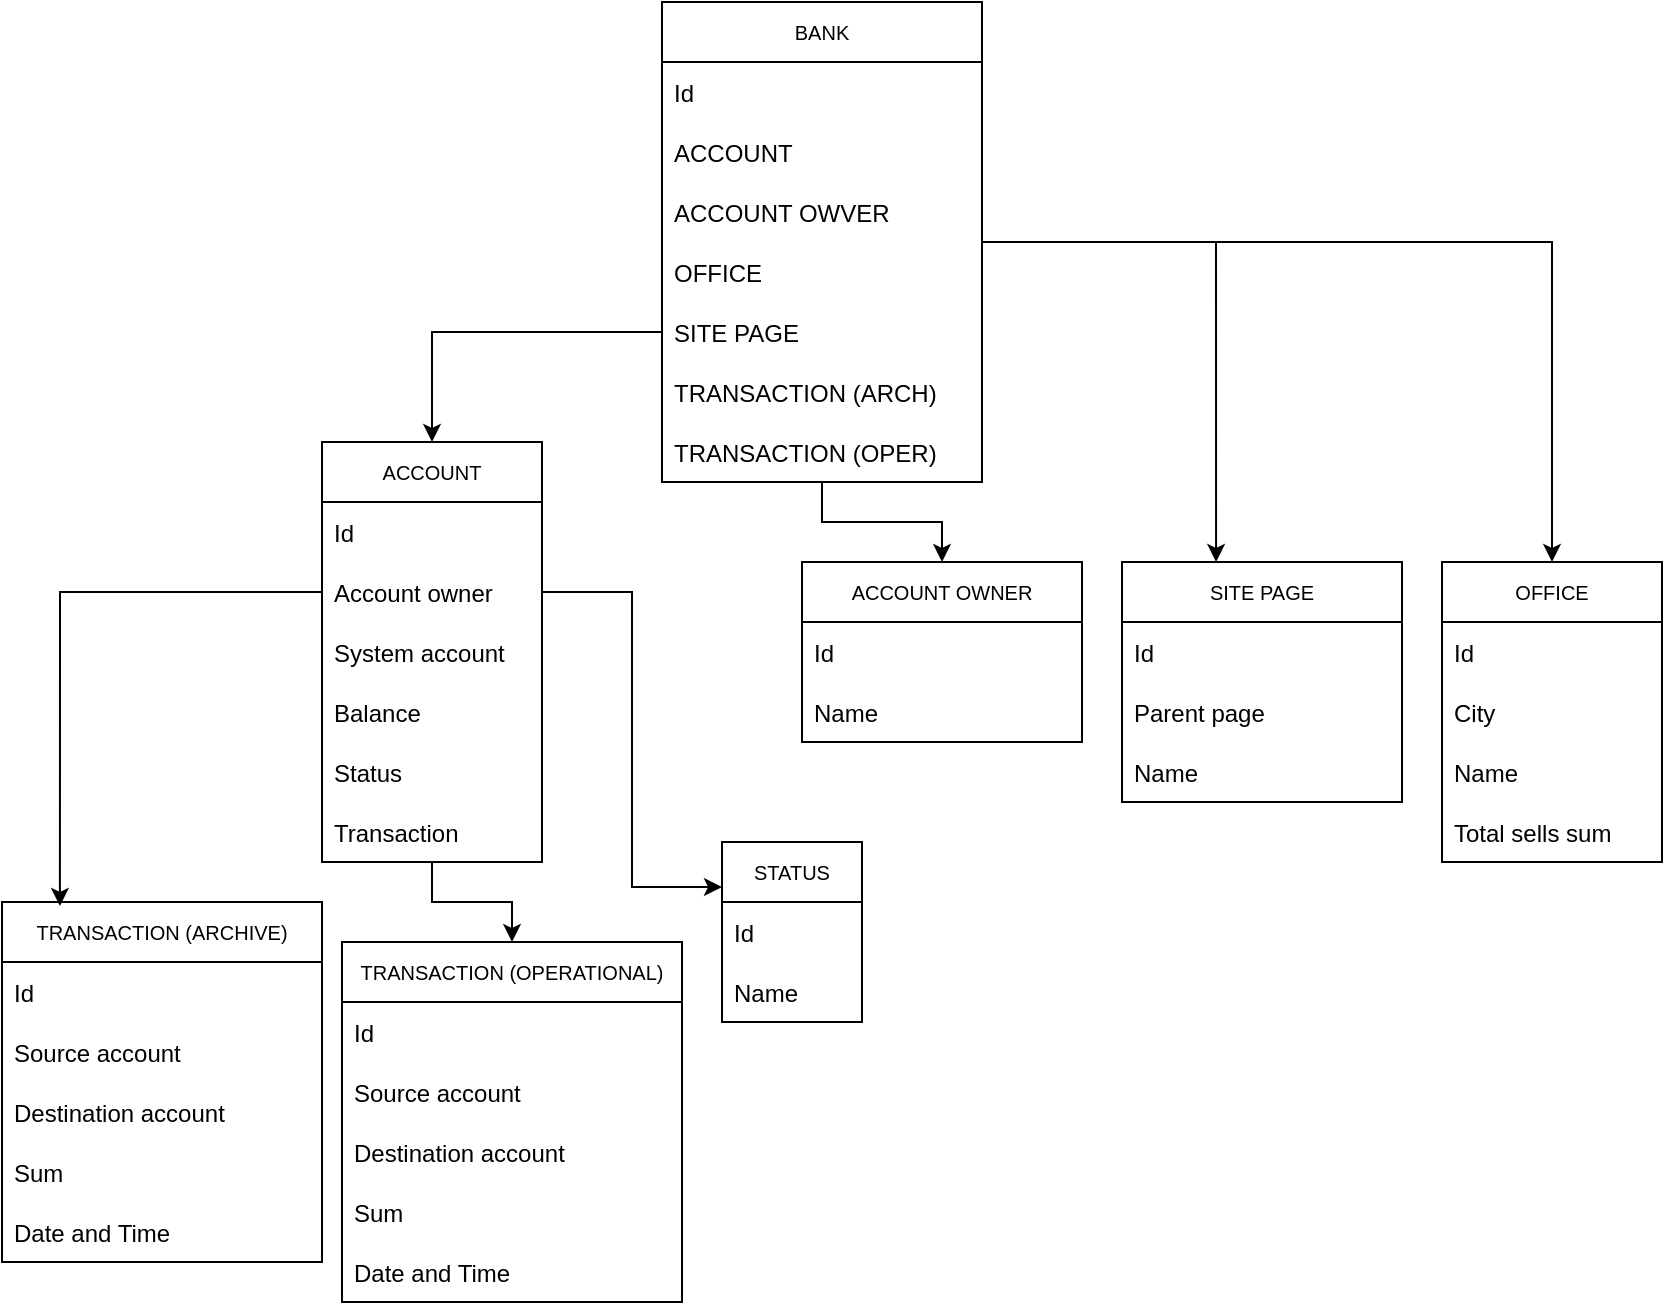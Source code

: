 <mxfile version="20.5.1" type="device"><diagram id="tlpVPUW5JG-gX087O4y2" name="Page-1"><mxGraphModel dx="1422" dy="762" grid="1" gridSize="10" guides="1" tooltips="1" connect="1" arrows="1" fold="1" page="1" pageScale="1" pageWidth="850" pageHeight="1100" math="0" shadow="0"><root><mxCell id="0"/><mxCell id="1" parent="0"/><mxCell id="-OI_DArdQvzyJYAbHNga-68" style="edgeStyle=orthogonalEdgeStyle;rounded=0;orthogonalLoop=1;jettySize=auto;html=1;fontSize=10;" edge="1" parent="1" source="-OI_DArdQvzyJYAbHNga-7" target="-OI_DArdQvzyJYAbHNga-28"><mxGeometry relative="1" as="geometry"/></mxCell><mxCell id="-OI_DArdQvzyJYAbHNga-7" value="ACCOUNT" style="swimlane;fontStyle=0;childLayout=stackLayout;horizontal=1;startSize=30;horizontalStack=0;resizeParent=1;resizeParentMax=0;resizeLast=0;collapsible=1;marginBottom=0;fontSize=10;" vertex="1" parent="1"><mxGeometry x="170" y="260" width="110" height="210" as="geometry"/></mxCell><mxCell id="-OI_DArdQvzyJYAbHNga-8" value="Id" style="text;strokeColor=none;fillColor=none;align=left;verticalAlign=middle;spacingLeft=4;spacingRight=4;overflow=hidden;points=[[0,0.5],[1,0.5]];portConstraint=eastwest;rotatable=0;" vertex="1" parent="-OI_DArdQvzyJYAbHNga-7"><mxGeometry y="30" width="110" height="30" as="geometry"/></mxCell><mxCell id="-OI_DArdQvzyJYAbHNga-9" value="Account owner" style="text;strokeColor=none;fillColor=none;align=left;verticalAlign=middle;spacingLeft=4;spacingRight=4;overflow=hidden;points=[[0,0.5],[1,0.5]];portConstraint=eastwest;rotatable=0;" vertex="1" parent="-OI_DArdQvzyJYAbHNga-7"><mxGeometry y="60" width="110" height="30" as="geometry"/></mxCell><mxCell id="-OI_DArdQvzyJYAbHNga-11" value="System account" style="text;strokeColor=none;fillColor=none;align=left;verticalAlign=middle;spacingLeft=4;spacingRight=4;overflow=hidden;points=[[0,0.5],[1,0.5]];portConstraint=eastwest;rotatable=0;" vertex="1" parent="-OI_DArdQvzyJYAbHNga-7"><mxGeometry y="90" width="110" height="30" as="geometry"/></mxCell><mxCell id="-OI_DArdQvzyJYAbHNga-10" value="Balance" style="text;strokeColor=none;fillColor=none;align=left;verticalAlign=middle;spacingLeft=4;spacingRight=4;overflow=hidden;points=[[0,0.5],[1,0.5]];portConstraint=eastwest;rotatable=0;" vertex="1" parent="-OI_DArdQvzyJYAbHNga-7"><mxGeometry y="120" width="110" height="30" as="geometry"/></mxCell><mxCell id="-OI_DArdQvzyJYAbHNga-69" value="Status" style="text;strokeColor=none;fillColor=none;align=left;verticalAlign=middle;spacingLeft=4;spacingRight=4;overflow=hidden;points=[[0,0.5],[1,0.5]];portConstraint=eastwest;rotatable=0;" vertex="1" parent="-OI_DArdQvzyJYAbHNga-7"><mxGeometry y="150" width="110" height="30" as="geometry"/></mxCell><mxCell id="-OI_DArdQvzyJYAbHNga-70" value="Transaction" style="text;strokeColor=none;fillColor=none;align=left;verticalAlign=middle;spacingLeft=4;spacingRight=4;overflow=hidden;points=[[0,0.5],[1,0.5]];portConstraint=eastwest;rotatable=0;" vertex="1" parent="-OI_DArdQvzyJYAbHNga-7"><mxGeometry y="180" width="110" height="30" as="geometry"/></mxCell><mxCell id="-OI_DArdQvzyJYAbHNga-12" value="STATUS" style="swimlane;fontStyle=0;childLayout=stackLayout;horizontal=1;startSize=30;horizontalStack=0;resizeParent=1;resizeParentMax=0;resizeLast=0;collapsible=1;marginBottom=0;fontSize=10;" vertex="1" parent="1"><mxGeometry x="370" y="460" width="70" height="90" as="geometry"/></mxCell><mxCell id="-OI_DArdQvzyJYAbHNga-13" value="Id" style="text;strokeColor=none;fillColor=none;align=left;verticalAlign=middle;spacingLeft=4;spacingRight=4;overflow=hidden;points=[[0,0.5],[1,0.5]];portConstraint=eastwest;rotatable=0;" vertex="1" parent="-OI_DArdQvzyJYAbHNga-12"><mxGeometry y="30" width="70" height="30" as="geometry"/></mxCell><mxCell id="-OI_DArdQvzyJYAbHNga-14" value="Name" style="text;strokeColor=none;fillColor=none;align=left;verticalAlign=middle;spacingLeft=4;spacingRight=4;overflow=hidden;points=[[0,0.5],[1,0.5]];portConstraint=eastwest;rotatable=0;" vertex="1" parent="-OI_DArdQvzyJYAbHNga-12"><mxGeometry y="60" width="70" height="30" as="geometry"/></mxCell><mxCell id="-OI_DArdQvzyJYAbHNga-17" value="OFFICE" style="swimlane;fontStyle=0;childLayout=stackLayout;horizontal=1;startSize=30;horizontalStack=0;resizeParent=1;resizeParentMax=0;resizeLast=0;collapsible=1;marginBottom=0;fontSize=10;" vertex="1" parent="1"><mxGeometry x="730" y="320" width="110" height="150" as="geometry"/></mxCell><mxCell id="-OI_DArdQvzyJYAbHNga-18" value="Id" style="text;strokeColor=none;fillColor=none;align=left;verticalAlign=middle;spacingLeft=4;spacingRight=4;overflow=hidden;points=[[0,0.5],[1,0.5]];portConstraint=eastwest;rotatable=0;" vertex="1" parent="-OI_DArdQvzyJYAbHNga-17"><mxGeometry y="30" width="110" height="30" as="geometry"/></mxCell><mxCell id="-OI_DArdQvzyJYAbHNga-19" value="City" style="text;strokeColor=none;fillColor=none;align=left;verticalAlign=middle;spacingLeft=4;spacingRight=4;overflow=hidden;points=[[0,0.5],[1,0.5]];portConstraint=eastwest;rotatable=0;" vertex="1" parent="-OI_DArdQvzyJYAbHNga-17"><mxGeometry y="60" width="110" height="30" as="geometry"/></mxCell><mxCell id="-OI_DArdQvzyJYAbHNga-23" value="Name" style="text;strokeColor=none;fillColor=none;align=left;verticalAlign=middle;spacingLeft=4;spacingRight=4;overflow=hidden;points=[[0,0.5],[1,0.5]];portConstraint=eastwest;rotatable=0;" vertex="1" parent="-OI_DArdQvzyJYAbHNga-17"><mxGeometry y="90" width="110" height="30" as="geometry"/></mxCell><mxCell id="-OI_DArdQvzyJYAbHNga-20" value="Total sells sum" style="text;strokeColor=none;fillColor=none;align=left;verticalAlign=middle;spacingLeft=4;spacingRight=4;overflow=hidden;points=[[0,0.5],[1,0.5]];portConstraint=eastwest;rotatable=0;" vertex="1" parent="-OI_DArdQvzyJYAbHNga-17"><mxGeometry y="120" width="110" height="30" as="geometry"/></mxCell><mxCell id="-OI_DArdQvzyJYAbHNga-24" value="SITE PAGE" style="swimlane;fontStyle=0;childLayout=stackLayout;horizontal=1;startSize=30;horizontalStack=0;resizeParent=1;resizeParentMax=0;resizeLast=0;collapsible=1;marginBottom=0;fontSize=10;" vertex="1" parent="1"><mxGeometry x="570" y="320" width="140" height="120" as="geometry"/></mxCell><mxCell id="-OI_DArdQvzyJYAbHNga-25" value="Id    " style="text;strokeColor=none;fillColor=none;align=left;verticalAlign=middle;spacingLeft=4;spacingRight=4;overflow=hidden;points=[[0,0.5],[1,0.5]];portConstraint=eastwest;rotatable=0;" vertex="1" parent="-OI_DArdQvzyJYAbHNga-24"><mxGeometry y="30" width="140" height="30" as="geometry"/></mxCell><mxCell id="-OI_DArdQvzyJYAbHNga-26" value="Parent page" style="text;strokeColor=none;fillColor=none;align=left;verticalAlign=middle;spacingLeft=4;spacingRight=4;overflow=hidden;points=[[0,0.5],[1,0.5]];portConstraint=eastwest;rotatable=0;" vertex="1" parent="-OI_DArdQvzyJYAbHNga-24"><mxGeometry y="60" width="140" height="30" as="geometry"/></mxCell><mxCell id="-OI_DArdQvzyJYAbHNga-27" value="Name" style="text;strokeColor=none;fillColor=none;align=left;verticalAlign=middle;spacingLeft=4;spacingRight=4;overflow=hidden;points=[[0,0.5],[1,0.5]];portConstraint=eastwest;rotatable=0;" vertex="1" parent="-OI_DArdQvzyJYAbHNga-24"><mxGeometry y="90" width="140" height="30" as="geometry"/></mxCell><mxCell id="-OI_DArdQvzyJYAbHNga-28" value="TRANSACTION (OPERATIONAL)" style="swimlane;fontStyle=0;childLayout=stackLayout;horizontal=1;startSize=30;horizontalStack=0;resizeParent=1;resizeParentMax=0;resizeLast=0;collapsible=1;marginBottom=0;fontSize=10;" vertex="1" parent="1"><mxGeometry x="180" y="510" width="170" height="180" as="geometry"><mxRectangle x="60" y="310" width="220" height="30" as="alternateBounds"/></mxGeometry></mxCell><mxCell id="-OI_DArdQvzyJYAbHNga-29" value="Id" style="text;strokeColor=none;fillColor=none;align=left;verticalAlign=middle;spacingLeft=4;spacingRight=4;overflow=hidden;points=[[0,0.5],[1,0.5]];portConstraint=eastwest;rotatable=0;" vertex="1" parent="-OI_DArdQvzyJYAbHNga-28"><mxGeometry y="30" width="170" height="30" as="geometry"/></mxCell><mxCell id="-OI_DArdQvzyJYAbHNga-30" value="Source account" style="text;strokeColor=none;fillColor=none;align=left;verticalAlign=middle;spacingLeft=4;spacingRight=4;overflow=hidden;points=[[0,0.5],[1,0.5]];portConstraint=eastwest;rotatable=0;" vertex="1" parent="-OI_DArdQvzyJYAbHNga-28"><mxGeometry y="60" width="170" height="30" as="geometry"/></mxCell><mxCell id="-OI_DArdQvzyJYAbHNga-32" value="Destination account" style="text;strokeColor=none;fillColor=none;align=left;verticalAlign=middle;spacingLeft=4;spacingRight=4;overflow=hidden;points=[[0,0.5],[1,0.5]];portConstraint=eastwest;rotatable=0;" vertex="1" parent="-OI_DArdQvzyJYAbHNga-28"><mxGeometry y="90" width="170" height="30" as="geometry"/></mxCell><mxCell id="-OI_DArdQvzyJYAbHNga-33" value="Sum" style="text;strokeColor=none;fillColor=none;align=left;verticalAlign=middle;spacingLeft=4;spacingRight=4;overflow=hidden;points=[[0,0.5],[1,0.5]];portConstraint=eastwest;rotatable=0;" vertex="1" parent="-OI_DArdQvzyJYAbHNga-28"><mxGeometry y="120" width="170" height="30" as="geometry"/></mxCell><mxCell id="-OI_DArdQvzyJYAbHNga-31" value="Date and Time" style="text;strokeColor=none;fillColor=none;align=left;verticalAlign=middle;spacingLeft=4;spacingRight=4;overflow=hidden;points=[[0,0.5],[1,0.5]];portConstraint=eastwest;rotatable=0;" vertex="1" parent="-OI_DArdQvzyJYAbHNga-28"><mxGeometry y="150" width="170" height="30" as="geometry"/></mxCell><mxCell id="-OI_DArdQvzyJYAbHNga-34" value="TRANSACTION (ARCHIVE)" style="swimlane;fontStyle=0;childLayout=stackLayout;horizontal=1;startSize=30;horizontalStack=0;resizeParent=1;resizeParentMax=0;resizeLast=0;collapsible=1;marginBottom=0;fontSize=10;" vertex="1" parent="1"><mxGeometry x="10" y="490" width="160" height="180" as="geometry"/></mxCell><mxCell id="-OI_DArdQvzyJYAbHNga-35" value="Id" style="text;strokeColor=none;fillColor=none;align=left;verticalAlign=middle;spacingLeft=4;spacingRight=4;overflow=hidden;points=[[0,0.5],[1,0.5]];portConstraint=eastwest;rotatable=0;" vertex="1" parent="-OI_DArdQvzyJYAbHNga-34"><mxGeometry y="30" width="160" height="30" as="geometry"/></mxCell><mxCell id="-OI_DArdQvzyJYAbHNga-36" value="Source account" style="text;strokeColor=none;fillColor=none;align=left;verticalAlign=middle;spacingLeft=4;spacingRight=4;overflow=hidden;points=[[0,0.5],[1,0.5]];portConstraint=eastwest;rotatable=0;" vertex="1" parent="-OI_DArdQvzyJYAbHNga-34"><mxGeometry y="60" width="160" height="30" as="geometry"/></mxCell><mxCell id="-OI_DArdQvzyJYAbHNga-37" value="Destination account" style="text;strokeColor=none;fillColor=none;align=left;verticalAlign=middle;spacingLeft=4;spacingRight=4;overflow=hidden;points=[[0,0.5],[1,0.5]];portConstraint=eastwest;rotatable=0;" vertex="1" parent="-OI_DArdQvzyJYAbHNga-34"><mxGeometry y="90" width="160" height="30" as="geometry"/></mxCell><mxCell id="-OI_DArdQvzyJYAbHNga-39" value="Sum" style="text;strokeColor=none;fillColor=none;align=left;verticalAlign=middle;spacingLeft=4;spacingRight=4;overflow=hidden;points=[[0,0.5],[1,0.5]];portConstraint=eastwest;rotatable=0;" vertex="1" parent="-OI_DArdQvzyJYAbHNga-34"><mxGeometry y="120" width="160" height="30" as="geometry"/></mxCell><mxCell id="-OI_DArdQvzyJYAbHNga-40" value="Date and Time" style="text;strokeColor=none;fillColor=none;align=left;verticalAlign=middle;spacingLeft=4;spacingRight=4;overflow=hidden;points=[[0,0.5],[1,0.5]];portConstraint=eastwest;rotatable=0;" vertex="1" parent="-OI_DArdQvzyJYAbHNga-34"><mxGeometry y="150" width="160" height="30" as="geometry"/></mxCell><mxCell id="-OI_DArdQvzyJYAbHNga-58" style="edgeStyle=orthogonalEdgeStyle;rounded=0;orthogonalLoop=1;jettySize=auto;html=1;" edge="1" parent="1" source="-OI_DArdQvzyJYAbHNga-41" target="-OI_DArdQvzyJYAbHNga-45"><mxGeometry relative="1" as="geometry"/></mxCell><mxCell id="-OI_DArdQvzyJYAbHNga-59" style="edgeStyle=orthogonalEdgeStyle;rounded=0;orthogonalLoop=1;jettySize=auto;html=1;entryX=0.336;entryY=0;entryDx=0;entryDy=0;entryPerimeter=0;" edge="1" parent="1" source="-OI_DArdQvzyJYAbHNga-41" target="-OI_DArdQvzyJYAbHNga-24"><mxGeometry relative="1" as="geometry"/></mxCell><mxCell id="-OI_DArdQvzyJYAbHNga-60" style="edgeStyle=orthogonalEdgeStyle;rounded=0;orthogonalLoop=1;jettySize=auto;html=1;entryX=0.5;entryY=0;entryDx=0;entryDy=0;" edge="1" parent="1" source="-OI_DArdQvzyJYAbHNga-41" target="-OI_DArdQvzyJYAbHNga-17"><mxGeometry relative="1" as="geometry"/></mxCell><mxCell id="-OI_DArdQvzyJYAbHNga-41" value="BANK" style="swimlane;fontStyle=0;childLayout=stackLayout;horizontal=1;startSize=30;horizontalStack=0;resizeParent=1;resizeParentMax=0;resizeLast=0;collapsible=1;marginBottom=0;fontSize=10;" vertex="1" parent="1"><mxGeometry x="340" y="40" width="160" height="240" as="geometry"/></mxCell><mxCell id="-OI_DArdQvzyJYAbHNga-42" value="Id" style="text;align=left;verticalAlign=middle;spacingLeft=4;spacingRight=4;overflow=hidden;points=[[0,0.5],[1,0.5]];portConstraint=eastwest;rotatable=0;" vertex="1" parent="-OI_DArdQvzyJYAbHNga-41"><mxGeometry y="30" width="160" height="30" as="geometry"/></mxCell><mxCell id="-OI_DArdQvzyJYAbHNga-43" value="ACCOUNT" style="text;strokeColor=none;fillColor=none;align=left;verticalAlign=middle;spacingLeft=4;spacingRight=4;overflow=hidden;points=[[0,0.5],[1,0.5]];portConstraint=eastwest;rotatable=0;" vertex="1" parent="-OI_DArdQvzyJYAbHNga-41"><mxGeometry y="60" width="160" height="30" as="geometry"/></mxCell><mxCell id="-OI_DArdQvzyJYAbHNga-44" value="ACCOUNT OWVER" style="text;strokeColor=none;fillColor=none;align=left;verticalAlign=middle;spacingLeft=4;spacingRight=4;overflow=hidden;points=[[0,0.5],[1,0.5]];portConstraint=eastwest;rotatable=0;" vertex="1" parent="-OI_DArdQvzyJYAbHNga-41"><mxGeometry y="90" width="160" height="30" as="geometry"/></mxCell><mxCell id="-OI_DArdQvzyJYAbHNga-49" value="OFFICE" style="text;strokeColor=none;fillColor=none;align=left;verticalAlign=middle;spacingLeft=4;spacingRight=4;overflow=hidden;points=[[0,0.5],[1,0.5]];portConstraint=eastwest;rotatable=0;" vertex="1" parent="-OI_DArdQvzyJYAbHNga-41"><mxGeometry y="120" width="160" height="30" as="geometry"/></mxCell><mxCell id="-OI_DArdQvzyJYAbHNga-50" value="SITE PAGE" style="text;strokeColor=none;fillColor=none;align=left;verticalAlign=middle;spacingLeft=4;spacingRight=4;overflow=hidden;points=[[0,0.5],[1,0.5]];portConstraint=eastwest;rotatable=0;" vertex="1" parent="-OI_DArdQvzyJYAbHNga-41"><mxGeometry y="150" width="160" height="30" as="geometry"/></mxCell><mxCell id="-OI_DArdQvzyJYAbHNga-51" value="TRANSACTION (ARCH)" style="text;strokeColor=none;fillColor=none;align=left;verticalAlign=middle;spacingLeft=4;spacingRight=4;overflow=hidden;points=[[0,0.5],[1,0.5]];portConstraint=eastwest;rotatable=0;" vertex="1" parent="-OI_DArdQvzyJYAbHNga-41"><mxGeometry y="180" width="160" height="30" as="geometry"/></mxCell><mxCell id="-OI_DArdQvzyJYAbHNga-52" value="TRANSACTION (OPER)" style="text;strokeColor=none;fillColor=none;align=left;verticalAlign=middle;spacingLeft=4;spacingRight=4;overflow=hidden;points=[[0,0.5],[1,0.5]];portConstraint=eastwest;rotatable=0;" vertex="1" parent="-OI_DArdQvzyJYAbHNga-41"><mxGeometry y="210" width="160" height="30" as="geometry"/></mxCell><mxCell id="-OI_DArdQvzyJYAbHNga-45" value="ACCOUNT OWNER" style="swimlane;fontStyle=0;childLayout=stackLayout;horizontal=1;startSize=30;horizontalStack=0;resizeParent=1;resizeParentMax=0;resizeLast=0;collapsible=1;marginBottom=0;fontSize=10;" vertex="1" parent="1"><mxGeometry x="410" y="320" width="140" height="90" as="geometry"/></mxCell><mxCell id="-OI_DArdQvzyJYAbHNga-46" value="Id" style="text;strokeColor=none;fillColor=none;align=left;verticalAlign=middle;spacingLeft=4;spacingRight=4;overflow=hidden;points=[[0,0.5],[1,0.5]];portConstraint=eastwest;rotatable=0;" vertex="1" parent="-OI_DArdQvzyJYAbHNga-45"><mxGeometry y="30" width="140" height="30" as="geometry"/></mxCell><mxCell id="-OI_DArdQvzyJYAbHNga-47" value="Name" style="text;strokeColor=none;fillColor=none;align=left;verticalAlign=middle;spacingLeft=4;spacingRight=4;overflow=hidden;points=[[0,0.5],[1,0.5]];portConstraint=eastwest;rotatable=0;" vertex="1" parent="-OI_DArdQvzyJYAbHNga-45"><mxGeometry y="60" width="140" height="30" as="geometry"/></mxCell><mxCell id="-OI_DArdQvzyJYAbHNga-61" style="edgeStyle=orthogonalEdgeStyle;rounded=0;orthogonalLoop=1;jettySize=auto;html=1;" edge="1" parent="1" source="-OI_DArdQvzyJYAbHNga-50" target="-OI_DArdQvzyJYAbHNga-7"><mxGeometry relative="1" as="geometry"/></mxCell><mxCell id="-OI_DArdQvzyJYAbHNga-62" style="edgeStyle=orthogonalEdgeStyle;rounded=0;orthogonalLoop=1;jettySize=auto;html=1;entryX=0.181;entryY=0.011;entryDx=0;entryDy=0;entryPerimeter=0;" edge="1" parent="1" source="-OI_DArdQvzyJYAbHNga-9" target="-OI_DArdQvzyJYAbHNga-34"><mxGeometry relative="1" as="geometry"/></mxCell><mxCell id="-OI_DArdQvzyJYAbHNga-64" style="edgeStyle=orthogonalEdgeStyle;rounded=0;orthogonalLoop=1;jettySize=auto;html=1;entryX=0;entryY=0.25;entryDx=0;entryDy=0;" edge="1" parent="1" source="-OI_DArdQvzyJYAbHNga-9" target="-OI_DArdQvzyJYAbHNga-12"><mxGeometry relative="1" as="geometry"/></mxCell></root></mxGraphModel></diagram></mxfile>